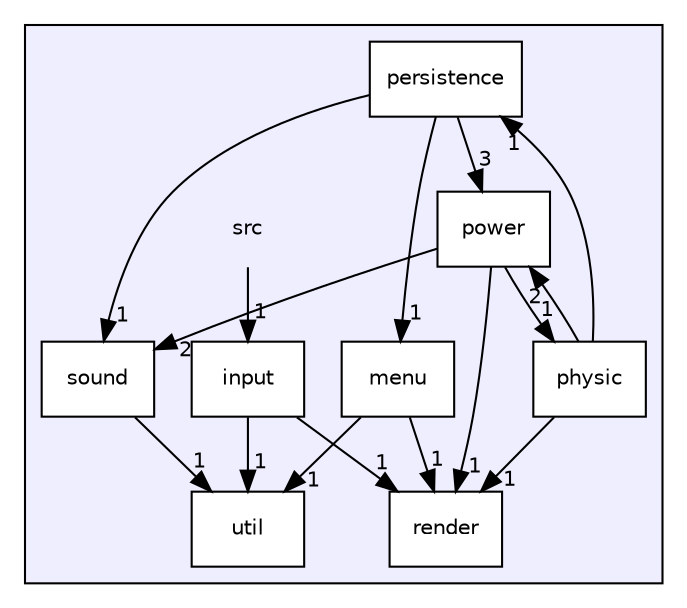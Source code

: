 digraph "/home/cecilia/Documents/Symptogen/src" {
  compound=true
  node [ fontsize="10", fontname="Helvetica"];
  edge [ labelfontsize="10", labelfontname="Helvetica"];
  subgraph clusterdir_68267d1309a1af8e8297ef4c3efbcdba {
    graph [ bgcolor="#eeeeff", pencolor="black", label="" URL="dir_68267d1309a1af8e8297ef4c3efbcdba.html"];
    dir_68267d1309a1af8e8297ef4c3efbcdba [shape=plaintext label="src"];
    dir_d365e15d984c8d0205117ee0c40d6716 [shape=box label="input" color="black" fillcolor="white" style="filled" URL="dir_d365e15d984c8d0205117ee0c40d6716.html"];
    dir_1a56cc8cdc1689899910be5fa4716ee4 [shape=box label="menu" color="black" fillcolor="white" style="filled" URL="dir_1a56cc8cdc1689899910be5fa4716ee4.html"];
    dir_392a571cbe38c0f70187a9bd8557c37b [shape=box label="persistence" color="black" fillcolor="white" style="filled" URL="dir_392a571cbe38c0f70187a9bd8557c37b.html"];
    dir_316894e874c75c60f5675dae420fd03e [shape=box label="physic" color="black" fillcolor="white" style="filled" URL="dir_316894e874c75c60f5675dae420fd03e.html"];
    dir_74c51feede9763246476d18de5c76811 [shape=box label="power" color="black" fillcolor="white" style="filled" URL="dir_74c51feede9763246476d18de5c76811.html"];
    dir_e488ee1cea97fb16abdb5ccc78d2123b [shape=box label="render" color="black" fillcolor="white" style="filled" URL="dir_e488ee1cea97fb16abdb5ccc78d2123b.html"];
    dir_06983a04f4bcdd04d40946e8be932ce3 [shape=box label="sound" color="black" fillcolor="white" style="filled" URL="dir_06983a04f4bcdd04d40946e8be932ce3.html"];
    dir_b7878ad5ecbf2506f4125b9d34c97e45 [shape=box label="util" color="black" fillcolor="white" style="filled" URL="dir_b7878ad5ecbf2506f4125b9d34c97e45.html"];
  }
  dir_68267d1309a1af8e8297ef4c3efbcdba->dir_d365e15d984c8d0205117ee0c40d6716 [headlabel="1", labeldistance=1.5 headhref="dir_000000_000001.html"];
  dir_d365e15d984c8d0205117ee0c40d6716->dir_b7878ad5ecbf2506f4125b9d34c97e45 [headlabel="1", labeldistance=1.5 headhref="dir_000001_000008.html"];
  dir_d365e15d984c8d0205117ee0c40d6716->dir_e488ee1cea97fb16abdb5ccc78d2123b [headlabel="1", labeldistance=1.5 headhref="dir_000001_000006.html"];
  dir_316894e874c75c60f5675dae420fd03e->dir_74c51feede9763246476d18de5c76811 [headlabel="2", labeldistance=1.5 headhref="dir_000004_000005.html"];
  dir_316894e874c75c60f5675dae420fd03e->dir_e488ee1cea97fb16abdb5ccc78d2123b [headlabel="1", labeldistance=1.5 headhref="dir_000004_000006.html"];
  dir_316894e874c75c60f5675dae420fd03e->dir_392a571cbe38c0f70187a9bd8557c37b [headlabel="1", labeldistance=1.5 headhref="dir_000004_000003.html"];
  dir_74c51feede9763246476d18de5c76811->dir_316894e874c75c60f5675dae420fd03e [headlabel="1", labeldistance=1.5 headhref="dir_000005_000004.html"];
  dir_74c51feede9763246476d18de5c76811->dir_e488ee1cea97fb16abdb5ccc78d2123b [headlabel="1", labeldistance=1.5 headhref="dir_000005_000006.html"];
  dir_74c51feede9763246476d18de5c76811->dir_06983a04f4bcdd04d40946e8be932ce3 [headlabel="2", labeldistance=1.5 headhref="dir_000005_000007.html"];
  dir_1a56cc8cdc1689899910be5fa4716ee4->dir_b7878ad5ecbf2506f4125b9d34c97e45 [headlabel="1", labeldistance=1.5 headhref="dir_000002_000008.html"];
  dir_1a56cc8cdc1689899910be5fa4716ee4->dir_e488ee1cea97fb16abdb5ccc78d2123b [headlabel="1", labeldistance=1.5 headhref="dir_000002_000006.html"];
  dir_392a571cbe38c0f70187a9bd8557c37b->dir_74c51feede9763246476d18de5c76811 [headlabel="3", labeldistance=1.5 headhref="dir_000003_000005.html"];
  dir_392a571cbe38c0f70187a9bd8557c37b->dir_1a56cc8cdc1689899910be5fa4716ee4 [headlabel="1", labeldistance=1.5 headhref="dir_000003_000002.html"];
  dir_392a571cbe38c0f70187a9bd8557c37b->dir_06983a04f4bcdd04d40946e8be932ce3 [headlabel="1", labeldistance=1.5 headhref="dir_000003_000007.html"];
  dir_06983a04f4bcdd04d40946e8be932ce3->dir_b7878ad5ecbf2506f4125b9d34c97e45 [headlabel="1", labeldistance=1.5 headhref="dir_000007_000008.html"];
}
